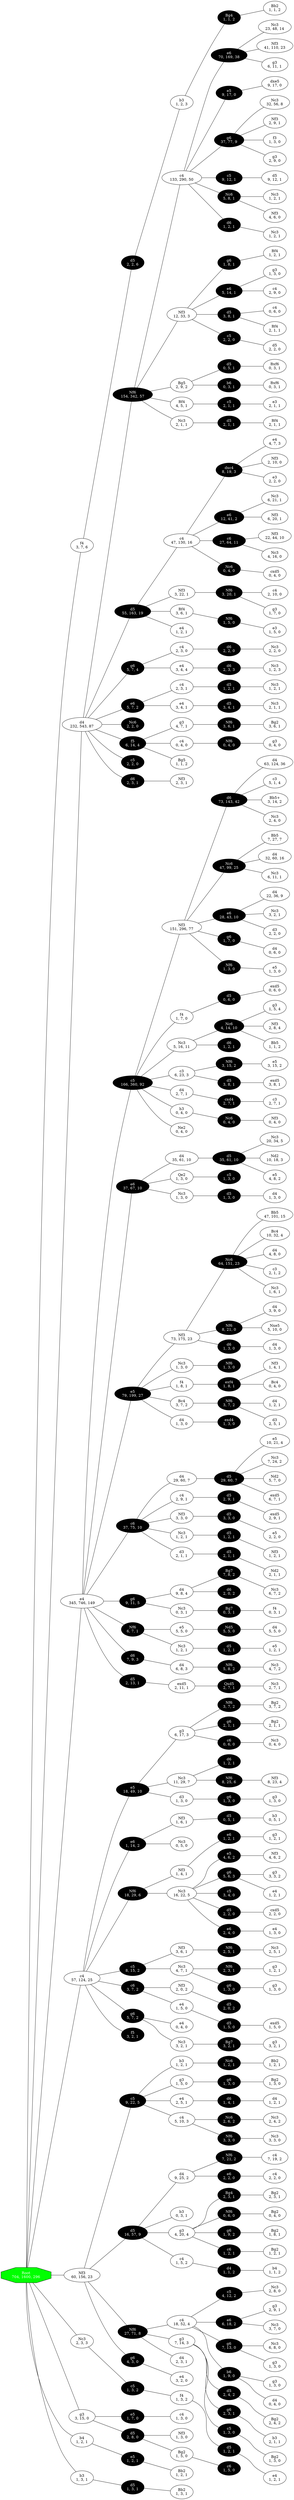 graph ChessOpenings {
	rankdir="LR";
	0 [label = "Root
704, 1600, 296", style = filled, fillcolor = black, fontcolor = white]; 
	1 [label = "f4
3, 7, 6"]; 
	2 [label = "d5
2, 2, 6", style = filled, fillcolor = black, fontcolor = white]; 
	3 [label = "b3
1, 2, 3"]; 
	4 [label = "Bg4
1, 1, 2", style = filled, fillcolor = black, fontcolor = white]; 
	5 [label = "Bb2
1, 1, 2"]; 
	204 [label = "d4
232, 543, 87"]; 
	205 [label = "Nf6
154, 342, 57", style = filled, fillcolor = black, fontcolor = white]; 
	206 [label = "c4
133, 290, 50"]; 
	207 [label = "e6
70, 169, 38", style = filled, fillcolor = black, fontcolor = white]; 
	208 [label = "Nc3
23, 48, 14"]; 
	467 [label = "e4
345, 746, 149"]; 
	468 [label = "c5
166, 360, 92", style = filled, fillcolor = black, fontcolor = white]; 
	469 [label = "Nf3
151, 296, 77"]; 
	470 [label = "d6
73, 143, 42", style = filled, fillcolor = black, fontcolor = white]; 
	471 [label = "d4
63, 124, 36"]; 
	613 [label = "Nc6
47, 99, 25", style = filled, fillcolor = black, fontcolor = white]; 
	614 [label = "Bb5
7, 27, 7"]; 
	803 [label = "d5
55, 163, 19", style = filled, fillcolor = black, fontcolor = white]; 
	804 [label = "c4
47, 130, 16"]; 
	805 [label = "dxc4
8, 19, 3", style = filled, fillcolor = black, fontcolor = white]; 
	806 [label = "e4
4, 7, 3"]; 
	1039 [label = "e6
12, 41, 2", style = filled, fillcolor = black, fontcolor = white]; 
	1040 [label = "Nc3
6, 21, 1"]; 
	1192 [label = "e5
9, 17, 0", style = filled, fillcolor = black, fontcolor = white]; 
	1193 [label = "dxe5
9, 17, 0"]; 
	1426 [label = "c6
27, 64, 11", style = filled, fillcolor = black, fontcolor = white]; 
	1718 [label = "Nf3
41, 110, 23"]; 
	1955 [label = "e6
37, 67, 10", style = filled, fillcolor = black, fontcolor = white]; 
	1956 [label = "d4
35, 61, 10"]; 
	1957 [label = "d5
35, 61, 10", style = filled, fillcolor = black, fontcolor = white]; 
	1958 [label = "Nc3
20, 34, 5"]; 
	2153 [label = "e5
79, 199, 27", style = filled, fillcolor = black, fontcolor = white]; 
	2154 [label = "Nf3
73, 175, 23"]; 
	2155 [label = "Nc6
64, 151, 23", style = filled, fillcolor = black, fontcolor = white]; 
	2156 [label = "Bb5
47, 101, 15"]; 
	2450 [label = "c4
57, 124, 25"]; 
	2451 [label = "e5
18, 49, 10", style = filled, fillcolor = black, fontcolor = white]; 
	2452 [label = "g3
6, 17, 3"]; 
	2453 [label = "Nf6
3, 7, 2", style = filled, fillcolor = black, fontcolor = white]; 
	2454 [label = "Bg2
3, 7, 2"]; 
	2729 [label = "g6
37, 77, 9", style = filled, fillcolor = black, fontcolor = white]; 
	2730 [label = "Nc3
32, 56, 8"]; 
	2905 [label = "f4
1, 7, 0"]; 
	2906 [label = "d5
0, 6, 0", style = filled, fillcolor = black, fontcolor = white]; 
	2907 [label = "exd5
0, 6, 0"]; 
	3330 [label = "d4
32, 60, 16"]; 
	3574 [label = "Nf3
60, 156, 23"]; 
	3575 [label = "c5
9, 22, 5", style = filled, fillcolor = black, fontcolor = white]; 
	3576 [label = "b3
1, 2, 1"]; 
	3577 [label = "Nc6
1, 2, 1", style = filled, fillcolor = black, fontcolor = white]; 
	3578 [label = "Bb2
1, 2, 1"]; 
	3879 [label = "c6
37, 75, 10", style = filled, fillcolor = black, fontcolor = white]; 
	3880 [label = "d4
29, 60, 7"]; 
	3881 [label = "d5
29, 60, 7", style = filled, fillcolor = black, fontcolor = white]; 
	3882 [label = "e5
10, 21, 4"]; 
	4783 [label = "d5
16, 57, 9", style = filled, fillcolor = black, fontcolor = white]; 
	4784 [label = "d4
9, 25, 2"]; 
	4785 [label = "Nf6
7, 21, 2", style = filled, fillcolor = black, fontcolor = white]; 
	4786 [label = "c4
7, 19, 2"]; 
	5175 [label = "c3
5, 1, 4"]; 
	5390 [label = "Nf3
2, 10, 0"]; 
	5904 [label = "e6
28, 43, 10", style = filled, fillcolor = black, fontcolor = white]; 
	5905 [label = "d4
22, 36, 9"]; 
	6354 [label = "c4
2, 9, 1"]; 
	6355 [label = "d5
2, 9, 1", style = filled, fillcolor = black, fontcolor = white]; 
	6356 [label = "exd5
2, 9, 1"]; 
	6518 [label = "Nf6
27, 71, 8", style = filled, fillcolor = black, fontcolor = white]; 
	6519 [label = "c4
18, 52, 4"]; 
	6520 [label = "c5
4, 12, 2", style = filled, fillcolor = black, fontcolor = white]; 
	6521 [label = "Nc3
2, 8, 0"]; 
	6670 [label = "g6
5, 7, 4", style = filled, fillcolor = black, fontcolor = white]; 
	6671 [label = "c4
2, 3, 0"]; 
	6672 [label = "d6
2, 2, 0", style = filled, fillcolor = black, fontcolor = white]; 
	6673 [label = "Nc3
2, 2, 0"]; 
	7122 [label = "Nc3
2, 3, 3"]; 
	7123 [label = "c5
1, 3, 2", style = filled, fillcolor = black, fontcolor = white]; 
	7124 [label = "f4
1, 3, 2"]; 
	8046 [label = "Nc3
1, 3, 0"]; 
	8047 [label = "Nf6
1, 3, 0", style = filled, fillcolor = black, fontcolor = white]; 
	8404 [label = "e6
5, 7, 2", style = filled, fillcolor = black, fontcolor = white]; 
	8405 [label = "c4
2, 3, 1"]; 
	8406 [label = "d5
1, 2, 1", style = filled, fillcolor = black, fontcolor = white]; 
	8407 [label = "Nc3
1, 2, 1"]; 
	8611 [label = "Nc3
7, 24, 2"]; 
	8691 [label = "Nf3
22, 44, 10"]; 
	9749 [label = "Nf3
12, 33, 3"]; 
	9750 [label = "g6
1, 8, 1", style = filled, fillcolor = black, fontcolor = white]; 
	11040 [label = "Nf3
3, 22, 1"]; 
	11041 [label = "Nf6
3, 20, 1", style = filled, fillcolor = black, fontcolor = white]; 
	11042 [label = "c4
2, 10, 0"]; 
	12015 [label = "Nf6
8, 21, 0", style = filled, fillcolor = black, fontcolor = white]; 
	12016 [label = "d4
3, 9, 0"]; 
	12228 [label = "Bb5+
3, 14, 2"]; 
	12930 [label = "Qe2
1, 3, 0"]; 
	12931 [label = "c5
1, 3, 0", style = filled, fillcolor = black, fontcolor = white]; 
	13189 [label = "Nf3
6, 20, 1"]; 
	14052 [label = "f4
1, 8, 1"]; 
	14053 [label = "exf4
1, 8, 1", style = filled, fillcolor = black, fontcolor = white]; 
	14054 [label = "Nf3
1, 4, 1"]; 
	14292 [label = "Bc4
10, 32, 4"]; 
	14512 [label = "Nd2
10, 18, 3"]; 
	15255 [label = "d4
4, 8, 0"]; 
	15983 [label = "g6
2, 1, 1", style = filled, fillcolor = black, fontcolor = white]; 
	15984 [label = "Bg2
2, 1, 1"]; 
	16576 [label = "Nc3
5, 16, 11"]; 
	16577 [label = "Nc6
4, 14, 10", style = filled, fillcolor = black, fontcolor = white]; 
	16578 [label = "g3
1, 5, 4"]; 
	19396 [label = "Nf3
2, 8, 4"]; 
	20368 [label = "c3
6, 23, 3"]; 
	20369 [label = "Nf6
3, 15, 2", style = filled, fillcolor = black, fontcolor = white]; 
	20370 [label = "e5
3, 15, 2"]; 
	20852 [label = "Nc6
0, 4, 0", style = filled, fillcolor = black, fontcolor = white]; 
	20853 [label = "cxd5
0, 4, 0"]; 
	21110 [label = "Nd2
5, 7, 0"]; 
	22731 [label = "g3
7, 14, 3"]; 
	22732 [label = "d5
2, 4, 2", style = filled, fillcolor = black, fontcolor = white]; 
	22733 [label = "Bg2
2, 4, 2"]; 
	22786 [label = "e6
1, 14, 2", style = filled, fillcolor = black, fontcolor = white]; 
	22787 [label = "Nf3
1, 6, 1"]; 
	22788 [label = "d5
0, 5, 1", style = filled, fillcolor = black, fontcolor = white]; 
	22789 [label = "b3
0, 5, 1"]; 
	24055 [label = "g3
1, 7, 0"]; 
	24257 [label = "e4
3, 4, 4"]; 
	24258 [label = "d6
2, 3, 3", style = filled, fillcolor = black, fontcolor = white]; 
	25213 [label = "e5
4, 8, 2"]; 
	26190 [label = "Bb5
1, 1, 2"]; 
	26698 [label = "exd5
6, 7, 1"]; 
	27496 [label = "c5
9, 12, 1", style = filled, fillcolor = black, fontcolor = white]; 
	27497 [label = "d5
9, 12, 1"]; 
	27728 [label = "g3
1, 5, 0"]; 
	27729 [label = "g6
1, 3, 0", style = filled, fillcolor = black, fontcolor = white]; 
	27730 [label = "Bg2
1, 3, 0"]; 
	29410 [label = "g3
3, 15, 0"]; 
	29411 [label = "e5
1, 7, 0", style = filled, fillcolor = black, fontcolor = white]; 
	29412 [label = "c4
1, 3, 0"]; 
	31373 [label = "Bg5
2, 9, 2"]; 
	31374 [label = "d5
0, 5, 1", style = filled, fillcolor = black, fontcolor = white]; 
	31375 [label = "Bxf6
0, 3, 1"]; 
	31737 [label = "b3
0, 3, 1"]; 
	32049 [label = "g3
4, 20, 4"]; 
	32050 [label = "Bg4
2, 3, 1", style = filled, fillcolor = black, fontcolor = white]; 
	32051 [label = "Bg2
2, 3, 1"]; 
	32909 [label = "Nf3
3, 3, 0"]; 
	32910 [label = "d5
3, 3, 0", style = filled, fillcolor = black, fontcolor = white]; 
	32911 [label = "e5
2, 2, 0"]; 
	34264 [label = "d5
2, 8, 0", style = filled, fillcolor = black, fontcolor = white]; 
	34265 [label = "Nf3
1, 3, 0"]; 
	35086 [label = "Nf6
18, 29, 6", style = filled, fillcolor = black, fontcolor = white]; 
	35087 [label = "Nf3
1, 4, 1"]; 
	35088 [label = "e6
1, 2, 1", style = filled, fillcolor = black, fontcolor = white]; 
	35089 [label = "g3
1, 2, 1"]; 
	35326 [label = "e4
2, 5, 1"]; 
	35327 [label = "d6
1, 4, 1", style = filled, fillcolor = black, fontcolor = white]; 
	35328 [label = "d4
1, 2, 1"]; 
	35510 [label = "Nxe5
5, 10, 0"]; 
	36186 [label = "e6
6, 18, 2", style = filled, fillcolor = black, fontcolor = white]; 
	36187 [label = "g3
2, 9, 1"]; 
	36759 [label = "g6
9, 11, 5", style = filled, fillcolor = black, fontcolor = white]; 
	36760 [label = "d4
9, 8, 4"]; 
	36761 [label = "Bg7
7, 8, 2", style = filled, fillcolor = black, fontcolor = white]; 
	36762 [label = "Nc3
6, 7, 2"]; 
	36966 [label = "g6
7, 13, 0", style = filled, fillcolor = black, fontcolor = white]; 
	36967 [label = "Nc3
6, 8, 0"]; 
	37379 [label = "Nc3
16, 22, 5"]; 
	37380 [label = "e5
4, 6, 2", style = filled, fillcolor = black, fontcolor = white]; 
	37381 [label = "Nf3
4, 6, 2"]; 
	38569 [label = "Nc3
11, 29, 7"]; 
	38570 [label = "d6
1, 2, 1", style = filled, fillcolor = black, fontcolor = white]; 
	39307 [label = "d4
2, 7, 1"]; 
	39308 [label = "cxd4
2, 7, 1", style = filled, fillcolor = black, fontcolor = white]; 
	39309 [label = "c3
2, 7, 1"]; 
	40466 [label = "g6
5, 6, 3", style = filled, fillcolor = black, fontcolor = white]; 
	40467 [label = "g3
3, 3, 2"]; 
	40839 [label = "Nf6
8, 25, 6", style = filled, fillcolor = black, fontcolor = white]; 
	40840 [label = "Nf3
8, 23, 4"]; 
	41057 [label = "Nf6
6, 7, 1", style = filled, fillcolor = black, fontcolor = white]; 
	41058 [label = "e5
5, 5, 0"]; 
	41059 [label = "Nd5
5, 5, 0", style = filled, fillcolor = black, fontcolor = white]; 
	41060 [label = "d4
5, 5, 0"]; 
	41898 [label = "Nc3
4, 16, 0"]; 
	42845 [label = "Nc3
1, 3, 0"]; 
	42846 [label = "d5
1, 3, 0", style = filled, fillcolor = black, fontcolor = white]; 
	42847 [label = "d4
1, 3, 0"]; 
	44164 [label = "b4
1, 2, 1"]; 
	44165 [label = "e5
1, 2, 1", style = filled, fillcolor = black, fontcolor = white]; 
	44166 [label = "Bb2
1, 2, 1"]; 
	45198 [label = "Nc6
5, 8, 1", style = filled, fillcolor = black, fontcolor = white]; 
	45199 [label = "Nc3
1, 2, 1"]; 
	45619 [label = "c5
8, 15, 2", style = filled, fillcolor = black, fontcolor = white]; 
	45620 [label = "Nf3
3, 6, 1"]; 
	45621 [label = "Nf6
2, 5, 1", style = filled, fillcolor = black, fontcolor = white]; 
	45622 [label = "Nc3
2, 5, 1"]; 
	47685 [label = "e6
5, 14, 1", style = filled, fillcolor = black, fontcolor = white]; 
	48400 [label = "c6
3, 7, 2", style = filled, fillcolor = black, fontcolor = white]; 
	48401 [label = "Nf3
2, 0, 2"]; 
	48402 [label = "d5
2, 0, 2", style = filled, fillcolor = black, fontcolor = white]; 
	48577 [label = "d6
7, 9, 3", style = filled, fillcolor = black, fontcolor = white]; 
	48578 [label = "d4
6, 8, 3"]; 
	48579 [label = "Nf6
5, 8, 2", style = filled, fillcolor = black, fontcolor = white]; 
	48580 [label = "Nc3
4, 7, 2"]; 
	51199 [label = "b6
1, 9, 0", style = filled, fillcolor = black, fontcolor = white]; 
	51200 [label = "g3
1, 3, 0"]; 
	52176 [label = "g3
1, 3, 0"]; 
	52709 [label = "c5
3, 4, 0", style = filled, fillcolor = black, fontcolor = white]; 
	53112 [label = "Nc3
4, 7, 1"]; 
	53113 [label = "Nf6
2, 3, 1", style = filled, fillcolor = black, fontcolor = white]; 
	53114 [label = "g3
1, 2, 1"]; 
	54922 [label = "g6
1, 3, 0", style = filled, fillcolor = black, fontcolor = white]; 
	54923 [label = "g3
1, 3, 0"]; 
	56935 [label = "d6
2, 0, 2", style = filled, fillcolor = black, fontcolor = white]; 
	57284 [label = "Nc6
2, 2, 0", style = filled, fillcolor = black, fontcolor = white]; 
	57852 [label = "Bf4
4, 5, 1"]; 
	57853 [label = "c5
2, 1, 1", style = filled, fillcolor = black, fontcolor = white]; 
	57854 [label = "e3
2, 1, 1"]; 
	58035 [label = "b6
0, 3, 1", style = filled, fillcolor = black, fontcolor = white]; 
	58036 [label = "Bxf6
0, 3, 1"]; 
	58247 [label = "Bc4
3, 7, 2"]; 
	58248 [label = "Nf6
3, 7, 2", style = filled, fillcolor = black, fontcolor = white]; 
	58249 [label = "d4
1, 2, 1"]; 
	59509 [label = "Bf4
1, 2, 1"]; 
	60350 [label = "Nf3
4, 6, 0"]; 
	61099 [label = "e4
3, 4, 1"]; 
	61100 [label = "d5
3, 4, 1", style = filled, fillcolor = black, fontcolor = white]; 
	61101 [label = "Nc3
2, 1, 1"]; 
	64643 [label = "g3
6, 11, 1"]; 
	66968 [label = "Nc3
1, 2, 1"]; 
	66969 [label = "d5
1, 2, 1", style = filled, fillcolor = black, fontcolor = white]; 
	66970 [label = "Nf3
1, 2, 1"]; 
	67747 [label = "c3
2, 1, 2"]; 
	69958 [label = "Nc3
1, 2, 3"]; 
	71086 [label = "f5
6, 14, 4", style = filled, fillcolor = black, fontcolor = white]; 
	71087 [label = "g3
4, 7, 1"]; 
	71088 [label = "Nf6
3, 6, 1", style = filled, fillcolor = black, fontcolor = white]; 
	71089 [label = "Bg2
3, 6, 1"]; 
	71945 [label = "c4
2, 9, 0"]; 
	74516 [label = "Nc3
0, 3, 1"]; 
	74517 [label = "Bg7
0, 3, 1", style = filled, fillcolor = black, fontcolor = white]; 
	74518 [label = "f4
0, 3, 1"]; 
	80414 [label = "c4
5, 10, 3"]; 
	80415 [label = "Nc6
2, 6, 2", style = filled, fillcolor = black, fontcolor = white]; 
	80416 [label = "Nc3
2, 4, 2"]; 
	83159 [label = "h3
0, 4, 0"]; 
	83160 [label = "Nc6
0, 4, 0", style = filled, fillcolor = black, fontcolor = white]; 
	83161 [label = "Nf3
0, 4, 0"]; 
	84067 [label = "d5
1, 2, 1", style = filled, fillcolor = black, fontcolor = white]; 
	84068 [label = "e4
1, 2, 1"]; 
	88964 [label = "g3
1, 3, 0"]; 
	89258 [label = "d5
3, 8, 1", style = filled, fillcolor = black, fontcolor = white]; 
	89259 [label = "exd5
3, 8, 1"]; 
	89765 [label = "Bf4
3, 6, 1"]; 
	91518 [label = "g6
1, 7, 0", style = filled, fillcolor = black, fontcolor = white]; 
	91519 [label = "d4
0, 6, 0"]; 
	100113 [label = "Nc3
6, 11, 1"]; 
	100919 [label = "Nc3
3, 2, 1"]; 
	101472 [label = "Nc3
2, 4, 0"]; 
	107392 [label = "d3
2, 5, 1"]; 
	107833 [label = "Bg2
1, 5, 0"]; 
	107834 [label = "c6
1, 5, 0", style = filled, fillcolor = black, fontcolor = white]; 
	108408 [label = "Nc3
1, 6, 1"]; 
	109382 [label = "d4
2, 3, 1"]; 
	109657 [label = "d5
2, 13, 1", style = filled, fillcolor = black, fontcolor = white]; 
	109658 [label = "exd5
2, 11, 1"]; 
	109659 [label = "Qxd5
2, 7, 1", style = filled, fillcolor = black, fontcolor = white]; 
	109660 [label = "Nc3
2, 7, 1"]; 
	110907 [label = "Nf3
2, 9, 1"]; 
	111838 [label = "c6
0, 6, 0", style = filled, fillcolor = black, fontcolor = white]; 
	111839 [label = "Nc3
0, 4, 0"]; 
	112101 [label = "f3
1, 3, 0"]; 
	116735 [label = "d3
2, 1, 1"]; 
	116736 [label = "d5
2, 1, 1", style = filled, fillcolor = black, fontcolor = white]; 
	116737 [label = "Nd2
2, 1, 1"]; 
	116922 [label = "g6
5, 7, 2", style = filled, fillcolor = black, fontcolor = white]; 
	118480 [label = "c4
1, 5, 2"]; 
	118951 [label = "c4
0, 4, 0"]; 
	118952 [label = "Nf6
0, 4, 0", style = filled, fillcolor = black, fontcolor = white]; 
	118953 [label = "g3
0, 4, 0"]; 
	120074 [label = "d6
1, 2, 1", style = filled, fillcolor = black, fontcolor = white]; 
	122281 [label = "Nf6
3, 3, 0", style = filled, fillcolor = black, fontcolor = white]; 
	122282 [label = "Nc3
3, 3, 0"]; 
	123602 [label = "b3
1, 3, 1"]; 
	123603 [label = "d5
1, 3, 1", style = filled, fillcolor = black, fontcolor = white]; 
	123604 [label = "Bb2
1, 3, 1"]; 
	124660 [label = "e3
2, 2, 0"]; 
	125471 [label = "Nf6
1, 5, 0", style = filled, fillcolor = black, fontcolor = white]; 
	125472 [label = "e3
1, 5, 0"]; 
	130455 [label = "d4
1, 1, 2", style = filled, fillcolor = black, fontcolor = white]; 
	130456 [label = "b4
1, 1, 2"]; 
	131144 [label = "g3
2, 9, 0"]; 
	131664 [label = "Bg5
1, 1, 2"]; 
	132738 [label = "d4
0, 4, 0"]; 
	133184 [label = "d3
1, 3, 0"]; 
	133185 [label = "g6
1, 3, 0", style = filled, fillcolor = black, fontcolor = white]; 
	133186 [label = "g3
1, 3, 0"]; 
	136056 [label = "d4
1, 3, 0"]; 
	136057 [label = "exd4
1, 3, 0", style = filled, fillcolor = black, fontcolor = white]; 
	137873 [label = "Nc3
1, 2, 1"]; 
	137874 [label = "d5
1, 2, 1", style = filled, fillcolor = black, fontcolor = white]; 
	137875 [label = "e5
1, 2, 1"]; 
	138694 [label = "e4
1, 2, 1"]; 
	144156 [label = "c5
2, 2, 0", style = filled, fillcolor = black, fontcolor = white]; 
	147712 [label = "d3
2, 2, 0"]; 
	148142 [label = "d5
2, 2, 0", style = filled, fillcolor = black, fontcolor = white]; 
	148143 [label = "cxd5
2, 2, 0"]; 
	148963 [label = "g6
2, 3, 1", style = filled, fillcolor = black, fontcolor = white]; 
	148964 [label = "b3
2, 1, 1"]; 
	152342 [label = "d6
2, 3, 1", style = filled, fillcolor = black, fontcolor = white]; 
	152343 [label = "Nf3
2, 3, 1"]; 
	152842 [label = "Nf6
0, 6, 0", style = filled, fillcolor = black, fontcolor = white]; 
	152843 [label = "Bg2
0, 4, 0"]; 
	155662 [label = "e4
0, 4, 0"]; 
	160428 [label = "d5
3, 8, 1", style = filled, fillcolor = black, fontcolor = white]; 
	160429 [label = "c4
0, 6, 0"]; 
	161189 [label = "Nf6
1, 3, 0", style = filled, fillcolor = black, fontcolor = white]; 
	161190 [label = "e5
1, 3, 0"]; 
	161491 [label = "e4
1, 2, 1"]; 
	163918 [label = "d6
1, 2, 1", style = filled, fillcolor = black, fontcolor = white]; 
	163919 [label = "Nc3
1, 2, 1"]; 
	167371 [label = "Nc3
0, 5, 0"]; 
	168046 [label = "g6
1, 9, 2", style = filled, fillcolor = black, fontcolor = white]; 
	168186 [label = "c5
2, 2, 0", style = filled, fillcolor = black, fontcolor = white]; 
	168187 [label = "d5
2, 2, 0"]; 
	169842 [label = "d6
1, 3, 0", style = filled, fillcolor = black, fontcolor = white]; 
	169843 [label = "d4
1, 3, 0"]; 
	170558 [label = "f5
3, 2, 1", style = filled, fillcolor = black, fontcolor = white]; 
	179445 [label = "g6
4, 3, 0", style = filled, fillcolor = black, fontcolor = white]; 
	179446 [label = "e4
3, 2, 0"]; 
	179817 [label = "Nc3
3, 7, 0"]; 
	181135 [label = "Nc3
3, 2, 1"]; 
	181136 [label = "Bg7
3, 2, 1", style = filled, fillcolor = black, fontcolor = white]; 
	181137 [label = "g3
3, 2, 1"]; 
	183961 [label = "Bc4
0, 4, 0"]; 
	185927 [label = "e6
2, 4, 0", style = filled, fillcolor = black, fontcolor = white]; 
	185928 [label = "e4
1, 3, 0"]; 
	188880 [label = "c6
1, 2, 1", style = filled, fillcolor = black, fontcolor = white]; 
	188881 [label = "Bg2
1, 2, 1"]; 
	191771 [label = "Ne2
0, 4, 0"]; 
	193493 [label = "e4
1, 5, 0"]; 
	193494 [label = "d5
1, 5, 0", style = filled, fillcolor = black, fontcolor = white]; 
	193495 [label = "exd5
1, 5, 0"]; 
	195353 [label = "Bf4
2, 1, 1"]; 
	198171 [label = "c5
1, 3, 0", style = filled, fillcolor = black, fontcolor = white]; 
	198172 [label = "Bg2
1, 3, 0"]; 
	221202 [label = "Bg2
1, 8, 1"]; 
	228599 [label = "Nc3
2, 1, 1"]; 
	228600 [label = "d5
2, 1, 1", style = filled, fillcolor = black, fontcolor = white]; 
	228601 [label = "Bf4
2, 1, 1"]; 
	247412 [label = "e6
2, 2, 0", style = filled, fillcolor = black, fontcolor = white]; 
	247413 [label = "c4
2, 2, 0"]; 
	0 -- 1;
	1 -- 2;
	2 -- 3;
	3 -- 4;
	4 -- 5;
	0 -- 204;
	204 -- 205;
	205 -- 206;
	206 -- 207;
	207 -- 208;
	0 -- 467;
	467 -- 468;
	468 -- 469;
	469 -- 470;
	470 -- 471;
	469 -- 613;
	613 -- 614;
	204 -- 803;
	803 -- 804;
	804 -- 805;
	805 -- 806;
	804 -- 1039;
	1039 -- 1040;
	206 -- 1192;
	1192 -- 1193;
	804 -- 1426;
	207 -- 1718;
	467 -- 1955;
	1955 -- 1956;
	1956 -- 1957;
	1957 -- 1958;
	467 -- 2153;
	2153 -- 2154;
	2154 -- 2155;
	2155 -- 2156;
	0 -- 2450;
	2450 -- 2451;
	2451 -- 2452;
	2452 -- 2453;
	2453 -- 2454;
	206 -- 2729;
	2729 -- 2730;
	468 -- 2905;
	2905 -- 2906;
	2906 -- 2907;
	613 -- 3330;
	0 -- 3574;
	3574 -- 3575;
	3575 -- 3576;
	3576 -- 3577;
	3577 -- 3578;
	467 -- 3879;
	3879 -- 3880;
	3880 -- 3881;
	3881 -- 3882;
	3574 -- 4783;
	4783 -- 4784;
	4784 -- 4785;
	4785 -- 4786;
	470 -- 5175;
	805 -- 5390;
	469 -- 5904;
	5904 -- 5905;
	3879 -- 6354;
	6354 -- 6355;
	6355 -- 6356;
	3574 -- 6518;
	6518 -- 6519;
	6519 -- 6520;
	6520 -- 6521;
	204 -- 6670;
	6670 -- 6671;
	6671 -- 6672;
	6672 -- 6673;
	0 -- 7122;
	7122 -- 7123;
	7123 -- 7124;
	2153 -- 8046;
	8046 -- 8047;
	204 -- 8404;
	8404 -- 8405;
	8405 -- 8406;
	8406 -- 8407;
	3881 -- 8611;
	1426 -- 8691;
	205 -- 9749;
	9749 -- 9750;
	803 -- 11040;
	11040 -- 11041;
	11041 -- 11042;
	2154 -- 12015;
	12015 -- 12016;
	470 -- 12228;
	1955 -- 12930;
	12930 -- 12931;
	1039 -- 13189;
	2153 -- 14052;
	14052 -- 14053;
	14053 -- 14054;
	2155 -- 14292;
	1957 -- 14512;
	2155 -- 15255;
	2452 -- 15983;
	15983 -- 15984;
	468 -- 16576;
	16576 -- 16577;
	16577 -- 16578;
	16577 -- 19396;
	468 -- 20368;
	20368 -- 20369;
	20369 -- 20370;
	804 -- 20852;
	20852 -- 20853;
	3881 -- 21110;
	6518 -- 22731;
	22731 -- 22732;
	22732 -- 22733;
	2450 -- 22786;
	22786 -- 22787;
	22787 -- 22788;
	22788 -- 22789;
	11041 -- 24055;
	6670 -- 24257;
	24257 -- 24258;
	1957 -- 25213;
	16577 -- 26190;
	3881 -- 26698;
	206 -- 27496;
	27496 -- 27497;
	3575 -- 27728;
	27728 -- 27729;
	27729 -- 27730;
	0 -- 29410;
	29410 -- 29411;
	29411 -- 29412;
	205 -- 31373;
	31373 -- 31374;
	31374 -- 31375;
	4783 -- 31737;
	4783 -- 32049;
	32049 -- 32050;
	32050 -- 32051;
	3879 -- 32909;
	32909 -- 32910;
	32910 -- 32911;
	29410 -- 34264;
	34264 -- 34265;
	2450 -- 35086;
	35086 -- 35087;
	35087 -- 35088;
	35088 -- 35089;
	3575 -- 35326;
	35326 -- 35327;
	35327 -- 35328;
	12015 -- 35510;
	6519 -- 36186;
	36186 -- 36187;
	467 -- 36759;
	36759 -- 36760;
	36760 -- 36761;
	36761 -- 36762;
	6519 -- 36966;
	36966 -- 36967;
	35086 -- 37379;
	37379 -- 37380;
	37380 -- 37381;
	2451 -- 38569;
	38569 -- 38570;
	468 -- 39307;
	39307 -- 39308;
	39308 -- 39309;
	37379 -- 40466;
	40466 -- 40467;
	38569 -- 40839;
	40839 -- 40840;
	467 -- 41057;
	41057 -- 41058;
	41058 -- 41059;
	41059 -- 41060;
	1426 -- 41898;
	1955 -- 42845;
	42845 -- 42846;
	42846 -- 42847;
	0 -- 44164;
	44164 -- 44165;
	44165 -- 44166;
	206 -- 45198;
	45198 -- 45199;
	2450 -- 45619;
	45619 -- 45620;
	45620 -- 45621;
	45621 -- 45622;
	9749 -- 47685;
	2450 -- 48400;
	48400 -- 48401;
	48401 -- 48402;
	467 -- 48577;
	48577 -- 48578;
	48578 -- 48579;
	48579 -- 48580;
	6519 -- 51199;
	51199 -- 51200;
	47685 -- 52176;
	37379 -- 52709;
	45619 -- 53112;
	53112 -- 53113;
	53113 -- 53114;
	53112 -- 54922;
	54922 -- 54923;
	36760 -- 56935;
	204 -- 57284;
	205 -- 57852;
	57852 -- 57853;
	57853 -- 57854;
	31373 -- 58035;
	58035 -- 58036;
	2153 -- 58247;
	58247 -- 58248;
	58248 -- 58249;
	9750 -- 59509;
	45198 -- 60350;
	8404 -- 61099;
	61099 -- 61100;
	61100 -- 61101;
	207 -- 64643;
	3879 -- 66968;
	66968 -- 66969;
	66969 -- 66970;
	2155 -- 67747;
	24258 -- 69958;
	204 -- 71086;
	71086 -- 71087;
	71087 -- 71088;
	71088 -- 71089;
	47685 -- 71945;
	36759 -- 74516;
	74516 -- 74517;
	74517 -- 74518;
	3575 -- 80414;
	80414 -- 80415;
	80415 -- 80416;
	468 -- 83159;
	83159 -- 83160;
	83160 -- 83161;
	7124 -- 84067;
	84067 -- 84068;
	36966 -- 88964;
	20368 -- 89258;
	89258 -- 89259;
	803 -- 89765;
	469 -- 91518;
	91518 -- 91519;
	613 -- 100113;
	5904 -- 100919;
	470 -- 101472;
	58248 -- 107392;
	34264 -- 107833;
	107833 -- 107834;
	2155 -- 108408;
	6518 -- 109382;
	467 -- 109657;
	109657 -- 109658;
	109658 -- 109659;
	109659 -- 109660;
	2729 -- 110907;
	2452 -- 111838;
	111838 -- 111839;
	2729 -- 112101;
	3879 -- 116735;
	116735 -- 116736;
	116736 -- 116737;
	2450 -- 116922;
	4783 -- 118480;
	71086 -- 118951;
	118951 -- 118952;
	118952 -- 118953;
	16576 -- 120074;
	80414 -- 122281;
	122281 -- 122282;
	0 -- 123602;
	123602 -- 123603;
	123603 -- 123604;
	805 -- 124660;
	89765 -- 125471;
	125471 -- 125472;
	118480 -- 130455;
	130455 -- 130456;
	2729 -- 131144;
	71086 -- 131664;
	51199 -- 132738;
	2451 -- 133184;
	133184 -- 133185;
	133185 -- 133186;
	2153 -- 136056;
	136056 -- 136057;
	41057 -- 137873;
	137873 -- 137874;
	137874 -- 137875;
	803 -- 138694;
	204 -- 144156;
	5904 -- 147712;
	37379 -- 148142;
	148142 -- 148143;
	22731 -- 148963;
	148963 -- 148964;
	204 -- 152342;
	152342 -- 152343;
	32049 -- 152842;
	152842 -- 152843;
	116922 -- 155662;
	9749 -- 160428;
	160428 -- 160429;
	469 -- 161189;
	161189 -- 161190;
	40466 -- 161491;
	206 -- 163918;
	163918 -- 163919;
	22786 -- 167371;
	32049 -- 168046;
	9749 -- 168186;
	168186 -- 168187;
	2154 -- 169842;
	169842 -- 169843;
	2450 -- 170558;
	3574 -- 179445;
	179445 -- 179446;
	36186 -- 179817;
	116922 -- 181135;
	181135 -- 181136;
	181136 -- 181137;
	14053 -- 183961;
	37379 -- 185927;
	185927 -- 185928;
	32049 -- 188880;
	188880 -- 188881;
	468 -- 191771;
	48400 -- 193493;
	193493 -- 193494;
	193494 -- 193495;
	160428 -- 195353;
	22731 -- 198171;
	198171 -- 198172;
	168046 -- 221202;
	205 -- 228599;
	228599 -- 228600;
	228600 -- 228601;
	4784 -- 247412;
	247412 -- 247413;
	0 [label = "Root
704, 1600, 296", shape = octagon, style = filled, fillcolor = green, fontcolor = white]; 
}
